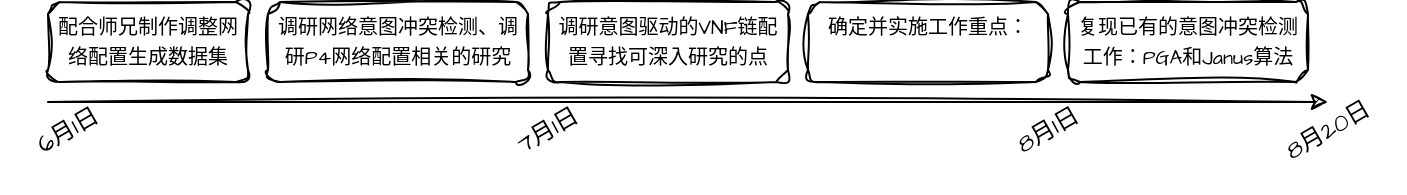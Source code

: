 <mxfile version="24.7.7">
  <diagram name="第 1 页" id="RPNNd0t_XWJfNYnWHV2W">
    <mxGraphModel dx="775" dy="430" grid="1" gridSize="10" guides="1" tooltips="1" connect="1" arrows="1" fold="1" page="1" pageScale="1" pageWidth="827" pageHeight="1169" math="0" shadow="0">
      <root>
        <mxCell id="0" />
        <mxCell id="1" parent="0" />
        <mxCell id="L-xr58H3ONyju9xF1Wd7-1" value="" style="endArrow=classic;html=1;rounded=1;sketch=1;curveFitting=1;jiggle=2;labelBackgroundColor=none;fontColor=default;" edge="1" parent="1">
          <mxGeometry width="50" height="50" relative="1" as="geometry">
            <mxPoint x="140" y="380" as="sourcePoint" />
            <mxPoint x="780" y="380" as="targetPoint" />
          </mxGeometry>
        </mxCell>
        <mxCell id="L-xr58H3ONyju9xF1Wd7-3" value="6月1日" style="text;html=1;align=center;verticalAlign=middle;resizable=0;points=[];autosize=1;strokeColor=none;fillColor=none;fontFamily=Architects Daughter;fontSource=https%3A%2F%2Ffonts.googleapis.com%2Fcss%3Ffamily%3DArchitects%2BDaughter;rotation=-30;" vertex="1" parent="1">
          <mxGeometry x="120" y="380" width="60" height="30" as="geometry" />
        </mxCell>
        <mxCell id="L-xr58H3ONyju9xF1Wd7-5" value="&lt;font style=&quot;font-size: 10px;&quot;&gt;配合师兄制作调整网络配置生成数据集&lt;/font&gt;" style="whiteSpace=wrap;html=1;rounded=1;sketch=1;hachureGap=4;jiggle=2;curveFitting=1;fontFamily=Architects Daughter;fontSource=https%3A%2F%2Ffonts.googleapis.com%2Fcss%3Ffamily%3DArchitects%2BDaughter;" vertex="1" parent="1">
          <mxGeometry x="140" y="330" width="100" height="40" as="geometry" />
        </mxCell>
        <mxCell id="L-xr58H3ONyju9xF1Wd7-7" value="&lt;span style=&quot;font-size: 10px;&quot;&gt;调研网络意图冲突检测、&lt;/span&gt;&lt;span style=&quot;font-size: 10px;&quot;&gt;调研P4网络配置&lt;/span&gt;&lt;span style=&quot;font-size: 10px;&quot;&gt;相关的研究&lt;/span&gt;" style="whiteSpace=wrap;html=1;rounded=1;sketch=1;hachureGap=4;jiggle=2;curveFitting=1;fontFamily=Architects Daughter;fontSource=https%3A%2F%2Ffonts.googleapis.com%2Fcss%3Ffamily%3DArchitects%2BDaughter;" vertex="1" parent="1">
          <mxGeometry x="250" y="330" width="130" height="40" as="geometry" />
        </mxCell>
        <mxCell id="L-xr58H3ONyju9xF1Wd7-9" value="7月1日" style="text;html=1;align=center;verticalAlign=middle;resizable=0;points=[];autosize=1;strokeColor=none;fillColor=none;fontFamily=Architects Daughter;fontSource=https%3A%2F%2Ffonts.googleapis.com%2Fcss%3Ffamily%3DArchitects%2BDaughter;rotation=-30;" vertex="1" parent="1">
          <mxGeometry x="360" y="380" width="60" height="30" as="geometry" />
        </mxCell>
        <mxCell id="L-xr58H3ONyju9xF1Wd7-10" value="&lt;span style=&quot;font-size: 10px;&quot;&gt;调研意图驱动的VNF链配置寻找可深入研究的点&lt;/span&gt;" style="whiteSpace=wrap;html=1;rounded=1;sketch=1;hachureGap=4;jiggle=2;curveFitting=1;fontFamily=Architects Daughter;fontSource=https%3A%2F%2Ffonts.googleapis.com%2Fcss%3Ffamily%3DArchitects%2BDaughter;" vertex="1" parent="1">
          <mxGeometry x="390" y="330" width="120" height="40" as="geometry" />
        </mxCell>
        <mxCell id="L-xr58H3ONyju9xF1Wd7-11" value="8月1日" style="text;html=1;align=center;verticalAlign=middle;resizable=0;points=[];autosize=1;strokeColor=none;fillColor=none;fontFamily=Architects Daughter;fontSource=https%3A%2F%2Ffonts.googleapis.com%2Fcss%3Ffamily%3DArchitects%2BDaughter;rotation=-30;" vertex="1" parent="1">
          <mxGeometry x="610" y="380" width="60" height="30" as="geometry" />
        </mxCell>
        <mxCell id="L-xr58H3ONyju9xF1Wd7-12" value="&lt;span style=&quot;font-size: 10px;&quot;&gt;确定并实施工作重点：&lt;/span&gt;&lt;div&gt;&lt;span style=&quot;font-size: 10px;&quot;&gt;&lt;br&gt;&lt;/span&gt;&lt;/div&gt;" style="whiteSpace=wrap;html=1;rounded=1;sketch=1;hachureGap=4;jiggle=2;curveFitting=1;fontFamily=Architects Daughter;fontSource=https%3A%2F%2Ffonts.googleapis.com%2Fcss%3Ffamily%3DArchitects%2BDaughter;" vertex="1" parent="1">
          <mxGeometry x="520" y="330" width="120" height="40" as="geometry" />
        </mxCell>
        <mxCell id="L-xr58H3ONyju9xF1Wd7-13" value="&lt;div&gt;&lt;span style=&quot;font-size: 10px;&quot;&gt;复现已有的意图冲突检测工作：PGA和Janus算法&lt;/span&gt;&lt;/div&gt;" style="whiteSpace=wrap;html=1;rounded=1;sketch=1;hachureGap=4;jiggle=2;curveFitting=1;fontFamily=Architects Daughter;fontSource=https%3A%2F%2Ffonts.googleapis.com%2Fcss%3Ffamily%3DArchitects%2BDaughter;" vertex="1" parent="1">
          <mxGeometry x="650" y="330" width="120" height="40" as="geometry" />
        </mxCell>
        <mxCell id="L-xr58H3ONyju9xF1Wd7-14" value="8月20日" style="text;html=1;align=center;verticalAlign=middle;resizable=0;points=[];autosize=1;strokeColor=none;fillColor=none;fontFamily=Architects Daughter;fontSource=https%3A%2F%2Ffonts.googleapis.com%2Fcss%3Ffamily%3DArchitects%2BDaughter;rotation=-30;" vertex="1" parent="1">
          <mxGeometry x="745" y="380" width="70" height="30" as="geometry" />
        </mxCell>
      </root>
    </mxGraphModel>
  </diagram>
</mxfile>
